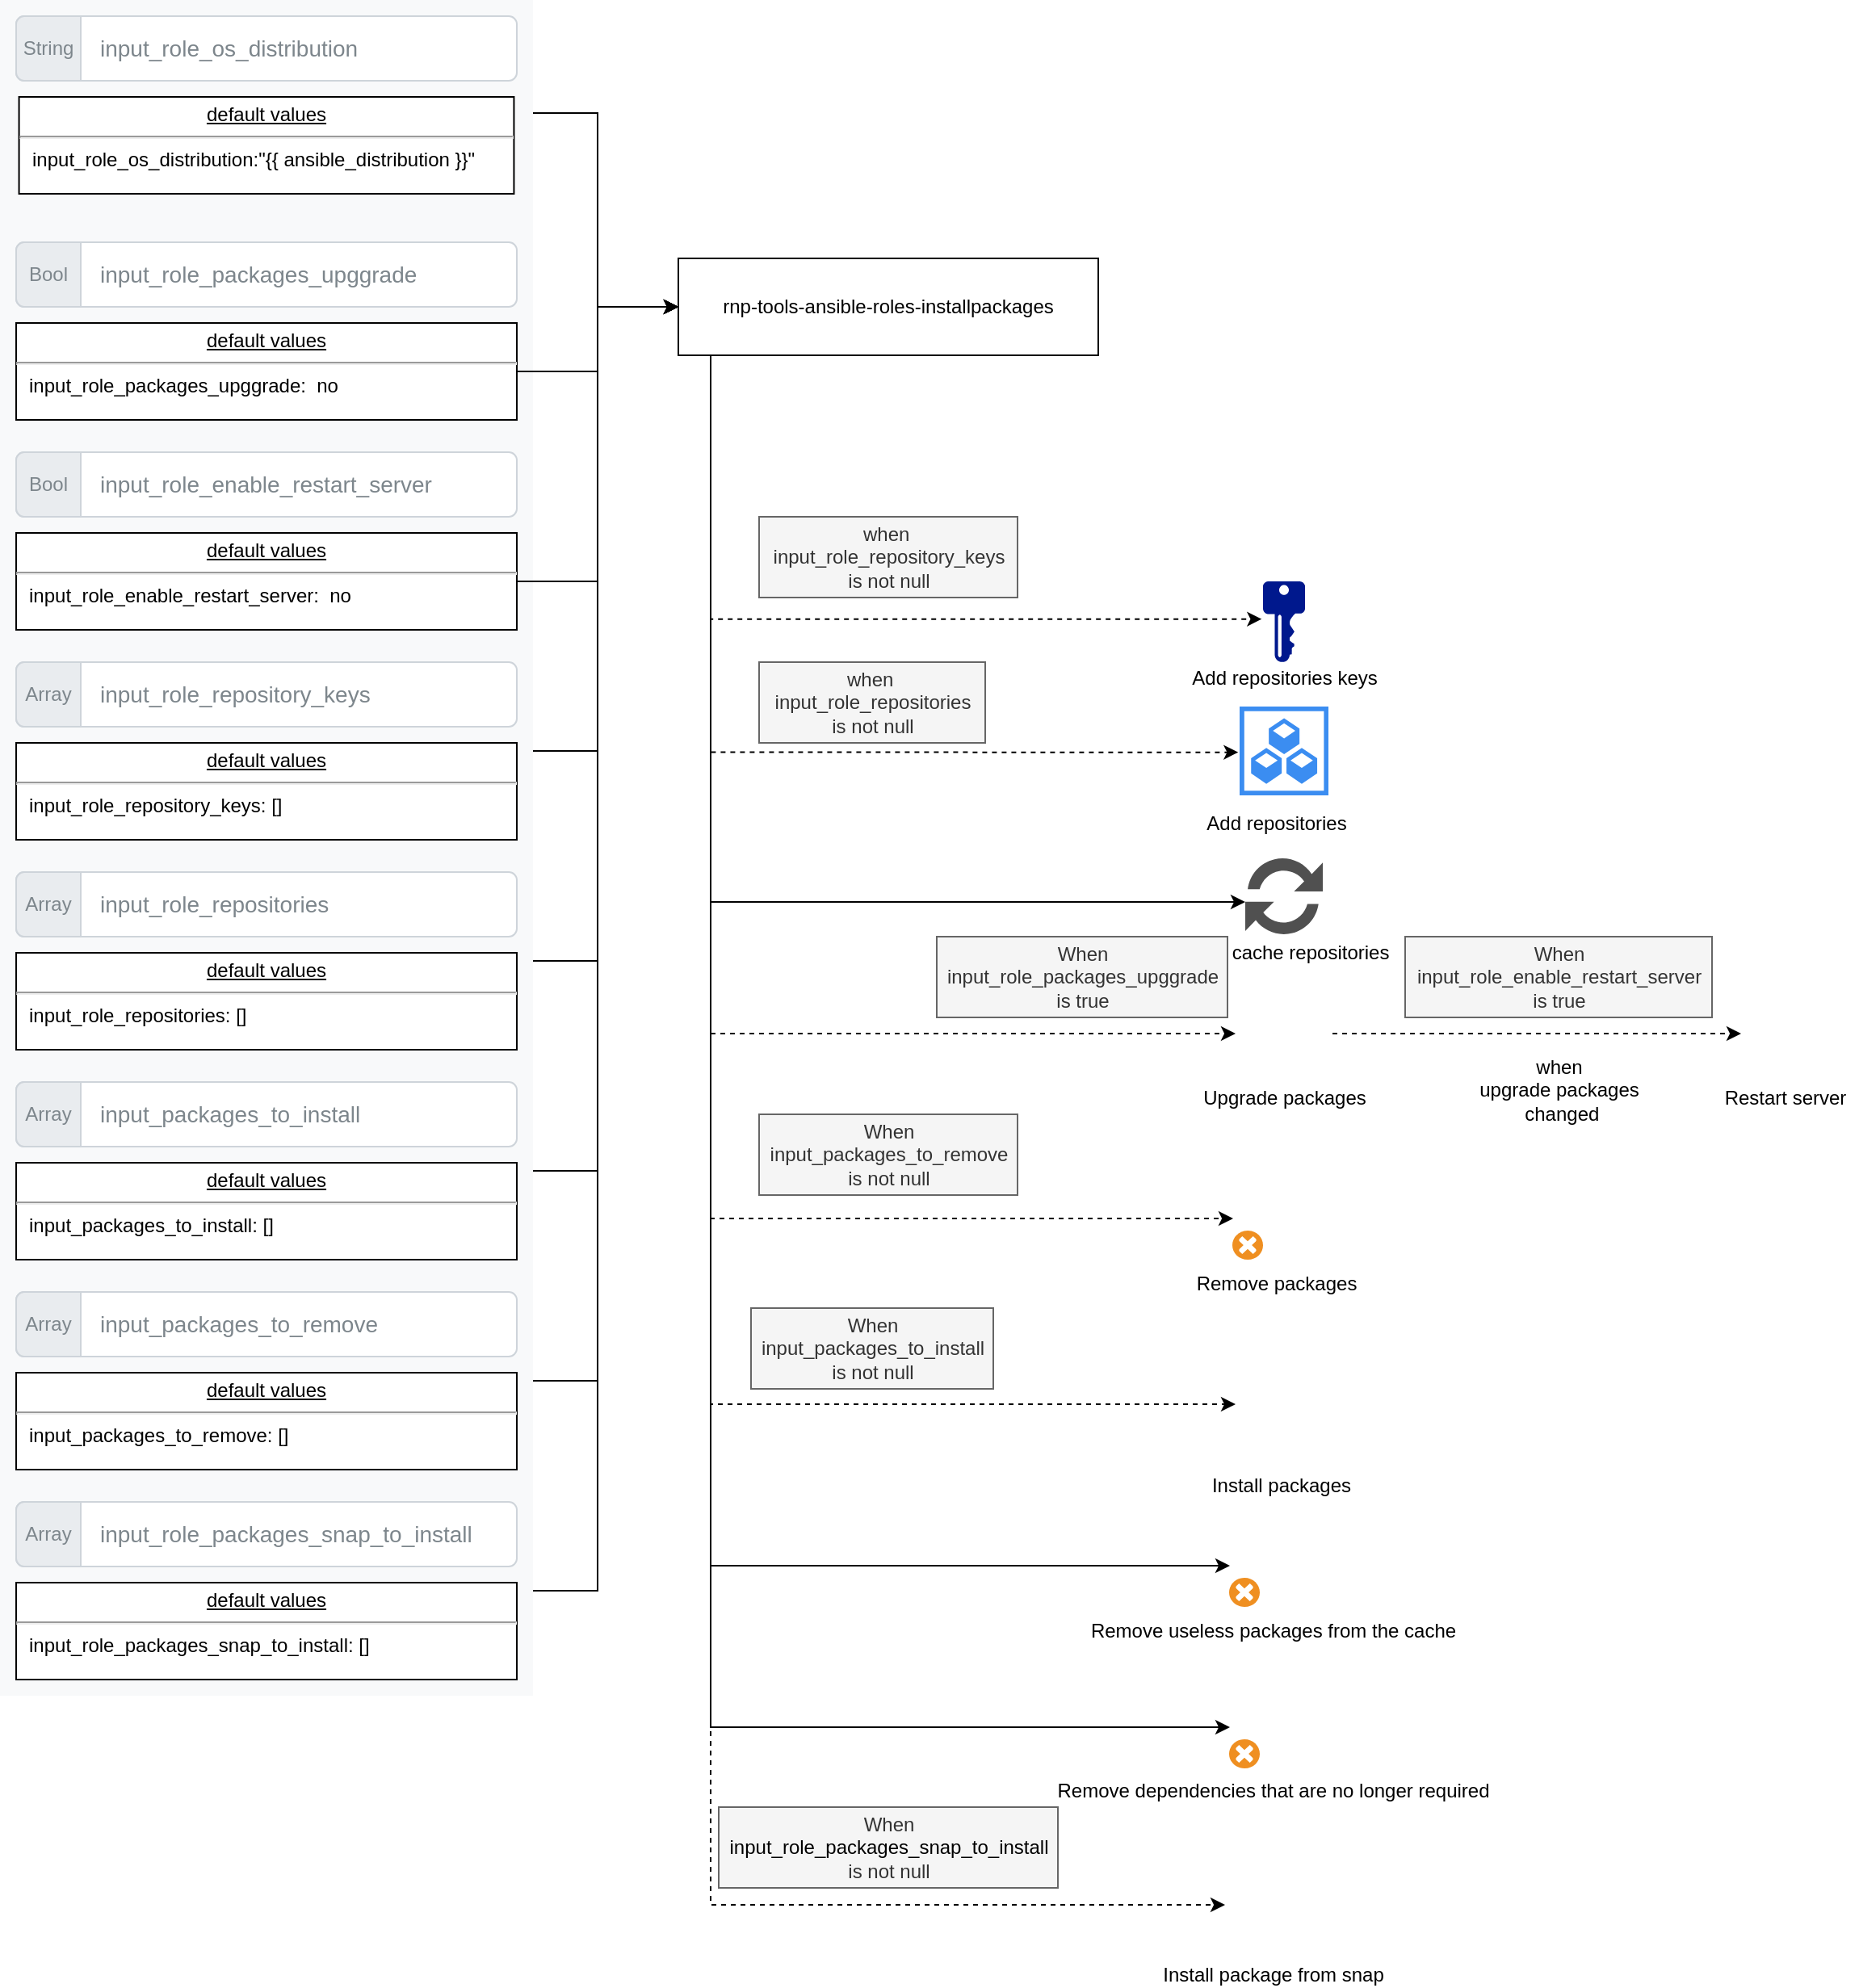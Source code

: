 <mxfile version="17.2.4" type="device"><diagram id="rrTbhy5cPTVPcQleYTQn" name="Page-1"><mxGraphModel dx="1197" dy="631" grid="1" gridSize="10" guides="1" tooltips="1" connect="1" arrows="1" fold="1" page="1" pageScale="1" pageWidth="827" pageHeight="1169" math="0" shadow="0"><root><mxCell id="0"/><mxCell id="1" parent="0"/><mxCell id="yObNzZLT0kbyjlTfqvFD-32" style="edgeStyle=orthogonalEdgeStyle;rounded=0;orthogonalLoop=1;jettySize=auto;html=1;entryX=-0.032;entryY=0.467;entryDx=0;entryDy=0;entryPerimeter=0;dashed=1;" parent="1" target="yObNzZLT0kbyjlTfqvFD-31" edge="1"><mxGeometry relative="1" as="geometry"><mxPoint x="460.0" y="250" as="sourcePoint"/><Array as="points"><mxPoint x="460" y="413"/></Array></mxGeometry></mxCell><mxCell id="yObNzZLT0kbyjlTfqvFD-37" style="edgeStyle=orthogonalEdgeStyle;rounded=0;orthogonalLoop=1;jettySize=auto;html=1;entryX=-0.015;entryY=0.515;entryDx=0;entryDy=0;entryPerimeter=0;dashed=1;" parent="1" target="yObNzZLT0kbyjlTfqvFD-36" edge="1"><mxGeometry relative="1" as="geometry"><mxPoint x="460.0" y="250" as="sourcePoint"/><Array as="points"><mxPoint x="460" y="496"/></Array></mxGeometry></mxCell><mxCell id="yObNzZLT0kbyjlTfqvFD-42" style="edgeStyle=orthogonalEdgeStyle;rounded=0;orthogonalLoop=1;jettySize=auto;html=1;entryX=0;entryY=0.57;entryDx=0;entryDy=0;entryPerimeter=0;" parent="1" target="yObNzZLT0kbyjlTfqvFD-40" edge="1"><mxGeometry relative="1" as="geometry"><mxPoint x="460.0" y="250" as="sourcePoint"/><Array as="points"><mxPoint x="460" y="589"/></Array></mxGeometry></mxCell><mxCell id="yObNzZLT0kbyjlTfqvFD-44" style="edgeStyle=orthogonalEdgeStyle;rounded=0;orthogonalLoop=1;jettySize=auto;html=1;entryX=0;entryY=0.5;entryDx=0;entryDy=0;dashed=1;" parent="1" target="d5TBt_ztYG6xmJLnhMbn-15" edge="1"><mxGeometry relative="1" as="geometry"><mxPoint x="460.0" y="250" as="sourcePoint"/><Array as="points"><mxPoint x="460" y="670"/></Array></mxGeometry></mxCell><mxCell id="yObNzZLT0kbyjlTfqvFD-52" style="edgeStyle=orthogonalEdgeStyle;rounded=0;orthogonalLoop=1;jettySize=auto;html=1;entryX=0;entryY=0.5;entryDx=0;entryDy=0;dashed=1;" parent="1" target="yObNzZLT0kbyjlTfqvFD-49" edge="1"><mxGeometry relative="1" as="geometry"><mxPoint x="460.0" y="250" as="sourcePoint"/><Array as="points"><mxPoint x="460" y="785"/></Array></mxGeometry></mxCell><mxCell id="yObNzZLT0kbyjlTfqvFD-56" style="edgeStyle=orthogonalEdgeStyle;rounded=0;orthogonalLoop=1;jettySize=auto;html=1;entryX=0;entryY=0.5;entryDx=0;entryDy=0;dashed=1;" parent="1" target="yObNzZLT0kbyjlTfqvFD-53" edge="1"><mxGeometry relative="1" as="geometry"><mxPoint x="460.0" y="250" as="sourcePoint"/><Array as="points"><mxPoint x="460" y="900"/></Array></mxGeometry></mxCell><mxCell id="yObNzZLT0kbyjlTfqvFD-67" style="edgeStyle=orthogonalEdgeStyle;rounded=0;orthogonalLoop=1;jettySize=auto;html=1;entryX=0;entryY=0.5;entryDx=0;entryDy=0;" parent="1" target="yObNzZLT0kbyjlTfqvFD-65" edge="1"><mxGeometry relative="1" as="geometry"><mxPoint x="460.0" y="250" as="sourcePoint"/><Array as="points"><mxPoint x="460" y="1100"/></Array></mxGeometry></mxCell><mxCell id="yObNzZLT0kbyjlTfqvFD-68" style="edgeStyle=orthogonalEdgeStyle;rounded=0;orthogonalLoop=1;jettySize=auto;html=1;entryX=0;entryY=0.5;entryDx=0;entryDy=0;" parent="1" target="yObNzZLT0kbyjlTfqvFD-59" edge="1"><mxGeometry relative="1" as="geometry"><mxPoint x="460.0" y="250" as="sourcePoint"/><Array as="points"><mxPoint x="460" y="1000"/></Array></mxGeometry></mxCell><mxCell id="gCyy-JmJbeej0YjhSfXj-7" style="edgeStyle=orthogonalEdgeStyle;rounded=0;orthogonalLoop=1;jettySize=auto;html=1;entryX=0;entryY=0.5;entryDx=0;entryDy=0;dashed=1;" edge="1" parent="1" source="d5TBt_ztYG6xmJLnhMbn-1" target="gCyy-JmJbeej0YjhSfXj-6"><mxGeometry relative="1" as="geometry"><Array as="points"><mxPoint x="460" y="1210"/></Array></mxGeometry></mxCell><mxCell id="d5TBt_ztYG6xmJLnhMbn-1" value="rnp-tools-ansible-roles-installpackages" style="rounded=0;whiteSpace=wrap;html=1;" parent="1" vertex="1"><mxGeometry x="440" y="190" width="260" height="60" as="geometry"/></mxCell><mxCell id="d5TBt_ztYG6xmJLnhMbn-5" value="" style="html=1;shadow=0;dashed=0;fillColor=#F8F9FA;strokeColor=none;fontSize=16;fontColor=#181819;align=left;spacing=15;" parent="1" vertex="1"><mxGeometry x="20" y="170" width="330" height="130" as="geometry"/></mxCell><mxCell id="d5TBt_ztYG6xmJLnhMbn-6" value="input_role_packages_upggrade" style="html=1;shadow=0;dashed=0;shape=mxgraph.bootstrap.rrect;rSize=5;strokeColor=#CED4DA;html=1;whiteSpace=wrap;fillColor=#FFFFFF;fontColor=#7D868C;align=left;spacingLeft=50;fontSize=14;" parent="d5TBt_ztYG6xmJLnhMbn-5" vertex="1"><mxGeometry width="310" height="40" relative="1" as="geometry"><mxPoint x="10" y="10" as="offset"/></mxGeometry></mxCell><mxCell id="d5TBt_ztYG6xmJLnhMbn-7" value="Bool" style="html=1;shadow=0;dashed=0;shape=mxgraph.bootstrap.leftButton;strokeColor=inherit;gradientColor=inherit;fontColor=inherit;fillColor=#E9ECEF;rSize=5;perimeter=none;whiteSpace=wrap;resizeHeight=1;" parent="d5TBt_ztYG6xmJLnhMbn-6" vertex="1"><mxGeometry width="40" height="40" relative="1" as="geometry"/></mxCell><mxCell id="yObNzZLT0kbyjlTfqvFD-24" style="edgeStyle=orthogonalEdgeStyle;rounded=0;orthogonalLoop=1;jettySize=auto;html=1;entryX=0;entryY=0.5;entryDx=0;entryDy=0;" parent="1" source="d5TBt_ztYG6xmJLnhMbn-8" target="d5TBt_ztYG6xmJLnhMbn-1" edge="1"><mxGeometry relative="1" as="geometry"><Array as="points"><mxPoint x="390" y="100"/><mxPoint x="390" y="220"/></Array></mxGeometry></mxCell><mxCell id="d5TBt_ztYG6xmJLnhMbn-8" value="" style="html=1;shadow=0;dashed=0;fillColor=#F8F9FA;strokeColor=none;fontSize=16;fontColor=#181819;align=left;spacing=15;" parent="1" vertex="1"><mxGeometry x="20" y="30" width="330" height="140" as="geometry"/></mxCell><mxCell id="d5TBt_ztYG6xmJLnhMbn-9" value="input_role_os_distribution" style="html=1;shadow=0;dashed=0;shape=mxgraph.bootstrap.rrect;rSize=5;strokeColor=#CED4DA;html=1;whiteSpace=wrap;fillColor=#FFFFFF;fontColor=#7D868C;align=left;spacingLeft=50;fontSize=14;" parent="d5TBt_ztYG6xmJLnhMbn-8" vertex="1"><mxGeometry width="310" height="40" relative="1" as="geometry"><mxPoint x="10" y="10" as="offset"/></mxGeometry></mxCell><mxCell id="d5TBt_ztYG6xmJLnhMbn-10" value="String" style="html=1;shadow=0;dashed=0;shape=mxgraph.bootstrap.leftButton;strokeColor=inherit;gradientColor=inherit;fontColor=inherit;fillColor=#E9ECEF;rSize=5;perimeter=none;whiteSpace=wrap;resizeHeight=1;" parent="d5TBt_ztYG6xmJLnhMbn-9" vertex="1"><mxGeometry width="40" height="40" relative="1" as="geometry"/></mxCell><mxCell id="d5TBt_ztYG6xmJLnhMbn-12" value="&lt;p style=&quot;text-align: center ; margin: 4px 0px 0px ; text-decoration: underline&quot;&gt;default values&lt;/p&gt;&lt;hr&gt;&lt;p style=&quot;margin: 0px ; margin-left: 8px&quot;&gt;input_role_os_distribution:&quot;{{ ansible_distribution }}&quot;&lt;br&gt;&lt;/p&gt;" style="verticalAlign=top;align=left;overflow=fill;fontSize=12;fontFamily=Helvetica;html=1;" parent="d5TBt_ztYG6xmJLnhMbn-8" vertex="1"><mxGeometry x="11.786" y="60" width="306.429" height="60" as="geometry"/></mxCell><mxCell id="yObNzZLT0kbyjlTfqvFD-25" style="edgeStyle=orthogonalEdgeStyle;rounded=0;orthogonalLoop=1;jettySize=auto;html=1;entryX=0;entryY=0.5;entryDx=0;entryDy=0;" parent="1" source="d5TBt_ztYG6xmJLnhMbn-11" target="d5TBt_ztYG6xmJLnhMbn-1" edge="1"><mxGeometry relative="1" as="geometry"/></mxCell><mxCell id="d5TBt_ztYG6xmJLnhMbn-11" value="&lt;p style=&quot;text-align: center ; margin: 4px 0px 0px ; text-decoration: underline&quot;&gt;default values&lt;/p&gt;&lt;hr&gt;&lt;p style=&quot;margin: 0px ; margin-left: 8px&quot;&gt;input_role_packages_upggrade:&amp;nbsp; no&lt;br&gt;&lt;/p&gt;&lt;div&gt;&lt;br&gt;&lt;/div&gt;" style="verticalAlign=top;align=left;overflow=fill;fontSize=12;fontFamily=Helvetica;html=1;" parent="1" vertex="1"><mxGeometry x="30" y="230" width="310" height="60" as="geometry"/></mxCell><mxCell id="yObNzZLT0kbyjlTfqvFD-46" style="edgeStyle=orthogonalEdgeStyle;rounded=0;orthogonalLoop=1;jettySize=auto;html=1;entryX=0;entryY=0.5;entryDx=0;entryDy=0;dashed=1;" parent="1" source="d5TBt_ztYG6xmJLnhMbn-15" target="d5TBt_ztYG6xmJLnhMbn-21" edge="1"><mxGeometry relative="1" as="geometry"/></mxCell><mxCell id="d5TBt_ztYG6xmJLnhMbn-15" value="" style="shape=image;html=1;verticalAlign=top;verticalLabelPosition=bottom;labelBackgroundColor=#ffffff;imageAspect=0;aspect=fixed;image=https://cdn4.iconfinder.com/data/icons/refresh_cl/128/System/Install2.png" parent="1" vertex="1"><mxGeometry x="785" y="640" width="60" height="60" as="geometry"/></mxCell><mxCell id="d5TBt_ztYG6xmJLnhMbn-21" value="" style="shape=image;html=1;verticalAlign=top;verticalLabelPosition=bottom;labelBackgroundColor=#ffffff;imageAspect=0;aspect=fixed;image=https://cdn2.iconfinder.com/data/icons/metro-uinvert-dock/128/Power_-_Restart.png" parent="1" vertex="1"><mxGeometry x="1098" y="640" width="60" height="60" as="geometry"/></mxCell><mxCell id="d5TBt_ztYG6xmJLnhMbn-23" value="Restart server" style="text;html=1;align=center;verticalAlign=middle;resizable=0;points=[];autosize=1;strokeColor=none;" parent="1" vertex="1"><mxGeometry x="1080" y="700" width="90" height="20" as="geometry"/></mxCell><mxCell id="d5TBt_ztYG6xmJLnhMbn-24" value="when&lt;br&gt;upgrade packages&lt;br&gt;&amp;nbsp;changed" style="text;html=1;align=center;verticalAlign=middle;resizable=0;points=[];autosize=1;strokeColor=none;" parent="1" vertex="1"><mxGeometry x="930" y="680" width="110" height="50" as="geometry"/></mxCell><mxCell id="yObNzZLT0kbyjlTfqvFD-1" value="" style="html=1;shadow=0;dashed=0;fillColor=#F8F9FA;strokeColor=none;fontSize=16;fontColor=#181819;align=left;spacing=15;" parent="1" vertex="1"><mxGeometry x="20" y="300" width="330" height="130" as="geometry"/></mxCell><mxCell id="yObNzZLT0kbyjlTfqvFD-2" value="input_role_enable_restart_server" style="html=1;shadow=0;dashed=0;shape=mxgraph.bootstrap.rrect;rSize=5;strokeColor=#CED4DA;html=1;whiteSpace=wrap;fillColor=#FFFFFF;fontColor=#7D868C;align=left;spacingLeft=50;fontSize=14;" parent="yObNzZLT0kbyjlTfqvFD-1" vertex="1"><mxGeometry width="310" height="40" relative="1" as="geometry"><mxPoint x="10" y="10" as="offset"/></mxGeometry></mxCell><mxCell id="yObNzZLT0kbyjlTfqvFD-3" value="Bool" style="html=1;shadow=0;dashed=0;shape=mxgraph.bootstrap.leftButton;strokeColor=inherit;gradientColor=inherit;fontColor=inherit;fillColor=#E9ECEF;rSize=5;perimeter=none;whiteSpace=wrap;resizeHeight=1;" parent="yObNzZLT0kbyjlTfqvFD-2" vertex="1"><mxGeometry width="40" height="40" relative="1" as="geometry"/></mxCell><mxCell id="yObNzZLT0kbyjlTfqvFD-26" style="edgeStyle=orthogonalEdgeStyle;rounded=0;orthogonalLoop=1;jettySize=auto;html=1;entryX=0;entryY=0.5;entryDx=0;entryDy=0;" parent="1" source="yObNzZLT0kbyjlTfqvFD-4" target="d5TBt_ztYG6xmJLnhMbn-1" edge="1"><mxGeometry relative="1" as="geometry"/></mxCell><mxCell id="yObNzZLT0kbyjlTfqvFD-4" value="&lt;p style=&quot;text-align: center ; margin: 4px 0px 0px ; text-decoration: underline&quot;&gt;default values&lt;/p&gt;&lt;hr&gt;&lt;p style=&quot;margin: 0px ; margin-left: 8px&quot;&gt;input_role_enable_restart_server:&amp;nbsp; no&lt;br&gt;&lt;/p&gt;&lt;div&gt;&lt;br&gt;&lt;/div&gt;" style="verticalAlign=top;align=left;overflow=fill;fontSize=12;fontFamily=Helvetica;html=1;" parent="1" vertex="1"><mxGeometry x="30" y="360" width="310" height="60" as="geometry"/></mxCell><mxCell id="yObNzZLT0kbyjlTfqvFD-27" style="edgeStyle=orthogonalEdgeStyle;rounded=0;orthogonalLoop=1;jettySize=auto;html=1;entryX=0;entryY=0.5;entryDx=0;entryDy=0;" parent="1" source="yObNzZLT0kbyjlTfqvFD-5" target="d5TBt_ztYG6xmJLnhMbn-1" edge="1"><mxGeometry relative="1" as="geometry"><Array as="points"><mxPoint x="390" y="495"/><mxPoint x="390" y="220"/></Array></mxGeometry></mxCell><mxCell id="yObNzZLT0kbyjlTfqvFD-5" value="" style="html=1;shadow=0;dashed=0;fillColor=#F8F9FA;strokeColor=none;fontSize=16;fontColor=#181819;align=left;spacing=15;" parent="1" vertex="1"><mxGeometry x="20" y="430" width="330" height="130" as="geometry"/></mxCell><mxCell id="yObNzZLT0kbyjlTfqvFD-6" value="input_role_repository_keys" style="html=1;shadow=0;dashed=0;shape=mxgraph.bootstrap.rrect;rSize=5;strokeColor=#CED4DA;html=1;whiteSpace=wrap;fillColor=#FFFFFF;fontColor=#7D868C;align=left;spacingLeft=50;fontSize=14;" parent="yObNzZLT0kbyjlTfqvFD-5" vertex="1"><mxGeometry width="310" height="40" relative="1" as="geometry"><mxPoint x="10" y="10" as="offset"/></mxGeometry></mxCell><mxCell id="yObNzZLT0kbyjlTfqvFD-7" value="Array" style="html=1;shadow=0;dashed=0;shape=mxgraph.bootstrap.leftButton;strokeColor=inherit;gradientColor=inherit;fontColor=inherit;fillColor=#E9ECEF;rSize=5;perimeter=none;whiteSpace=wrap;resizeHeight=1;" parent="yObNzZLT0kbyjlTfqvFD-6" vertex="1"><mxGeometry width="40" height="40" relative="1" as="geometry"/></mxCell><mxCell id="yObNzZLT0kbyjlTfqvFD-8" value="&lt;p style=&quot;text-align: center ; margin: 4px 0px 0px ; text-decoration: underline&quot;&gt;default values&lt;/p&gt;&lt;hr&gt;&lt;p style=&quot;margin: 0px ; margin-left: 8px&quot;&gt;input_role_repository_keys: []&lt;br&gt;&lt;/p&gt;&lt;div&gt;&lt;br&gt;&lt;/div&gt;" style="verticalAlign=top;align=left;overflow=fill;fontSize=12;fontFamily=Helvetica;html=1;" parent="1" vertex="1"><mxGeometry x="30" y="490" width="310" height="60" as="geometry"/></mxCell><mxCell id="yObNzZLT0kbyjlTfqvFD-28" style="edgeStyle=orthogonalEdgeStyle;rounded=0;orthogonalLoop=1;jettySize=auto;html=1;entryX=0;entryY=0.5;entryDx=0;entryDy=0;" parent="1" source="yObNzZLT0kbyjlTfqvFD-12" target="d5TBt_ztYG6xmJLnhMbn-1" edge="1"><mxGeometry relative="1" as="geometry"><Array as="points"><mxPoint x="390" y="625"/><mxPoint x="390" y="220"/></Array></mxGeometry></mxCell><mxCell id="yObNzZLT0kbyjlTfqvFD-12" value="" style="html=1;shadow=0;dashed=0;fillColor=#F8F9FA;strokeColor=none;fontSize=16;fontColor=#181819;align=left;spacing=15;" parent="1" vertex="1"><mxGeometry x="20" y="560" width="330" height="130" as="geometry"/></mxCell><mxCell id="yObNzZLT0kbyjlTfqvFD-13" value="input_role_repositories" style="html=1;shadow=0;dashed=0;shape=mxgraph.bootstrap.rrect;rSize=5;strokeColor=#CED4DA;html=1;whiteSpace=wrap;fillColor=#FFFFFF;fontColor=#7D868C;align=left;spacingLeft=50;fontSize=14;" parent="yObNzZLT0kbyjlTfqvFD-12" vertex="1"><mxGeometry width="310" height="40" relative="1" as="geometry"><mxPoint x="10" y="10" as="offset"/></mxGeometry></mxCell><mxCell id="yObNzZLT0kbyjlTfqvFD-14" value="Array" style="html=1;shadow=0;dashed=0;shape=mxgraph.bootstrap.leftButton;strokeColor=inherit;gradientColor=inherit;fontColor=inherit;fillColor=#E9ECEF;rSize=5;perimeter=none;whiteSpace=wrap;resizeHeight=1;" parent="yObNzZLT0kbyjlTfqvFD-13" vertex="1"><mxGeometry width="40" height="40" relative="1" as="geometry"/></mxCell><mxCell id="yObNzZLT0kbyjlTfqvFD-15" value="&lt;p style=&quot;text-align: center ; margin: 4px 0px 0px ; text-decoration: underline&quot;&gt;default values&lt;/p&gt;&lt;hr&gt;&lt;p style=&quot;margin: 0px ; margin-left: 8px&quot;&gt;input_role_repositories: []&lt;br&gt;&lt;/p&gt;&lt;div&gt;&lt;br&gt;&lt;/div&gt;" style="verticalAlign=top;align=left;overflow=fill;fontSize=12;fontFamily=Helvetica;html=1;" parent="1" vertex="1"><mxGeometry x="30" y="620" width="310" height="60" as="geometry"/></mxCell><mxCell id="yObNzZLT0kbyjlTfqvFD-29" style="edgeStyle=orthogonalEdgeStyle;rounded=0;orthogonalLoop=1;jettySize=auto;html=1;entryX=0;entryY=0.5;entryDx=0;entryDy=0;" parent="1" source="yObNzZLT0kbyjlTfqvFD-16" target="d5TBt_ztYG6xmJLnhMbn-1" edge="1"><mxGeometry relative="1" as="geometry"><Array as="points"><mxPoint x="390" y="755"/><mxPoint x="390" y="220"/></Array></mxGeometry></mxCell><mxCell id="yObNzZLT0kbyjlTfqvFD-16" value="" style="html=1;shadow=0;dashed=0;fillColor=#F8F9FA;strokeColor=none;fontSize=16;fontColor=#181819;align=left;spacing=15;" parent="1" vertex="1"><mxGeometry x="20" y="690" width="330" height="130" as="geometry"/></mxCell><mxCell id="yObNzZLT0kbyjlTfqvFD-17" value="input_packages_to_install" style="html=1;shadow=0;dashed=0;shape=mxgraph.bootstrap.rrect;rSize=5;strokeColor=#CED4DA;html=1;whiteSpace=wrap;fillColor=#FFFFFF;fontColor=#7D868C;align=left;spacingLeft=50;fontSize=14;" parent="yObNzZLT0kbyjlTfqvFD-16" vertex="1"><mxGeometry width="310" height="40" relative="1" as="geometry"><mxPoint x="10" y="10" as="offset"/></mxGeometry></mxCell><mxCell id="yObNzZLT0kbyjlTfqvFD-18" value="Array" style="html=1;shadow=0;dashed=0;shape=mxgraph.bootstrap.leftButton;strokeColor=inherit;gradientColor=inherit;fontColor=inherit;fillColor=#E9ECEF;rSize=5;perimeter=none;whiteSpace=wrap;resizeHeight=1;" parent="yObNzZLT0kbyjlTfqvFD-17" vertex="1"><mxGeometry width="40" height="40" relative="1" as="geometry"/></mxCell><mxCell id="yObNzZLT0kbyjlTfqvFD-19" value="&lt;p style=&quot;text-align: center ; margin: 4px 0px 0px ; text-decoration: underline&quot;&gt;default values&lt;/p&gt;&lt;hr&gt;&lt;p style=&quot;margin: 0px ; margin-left: 8px&quot;&gt;input_packages_to_install: []&lt;br&gt;&lt;/p&gt;&lt;div&gt;&lt;br&gt;&lt;/div&gt;" style="verticalAlign=top;align=left;overflow=fill;fontSize=12;fontFamily=Helvetica;html=1;" parent="1" vertex="1"><mxGeometry x="30" y="750" width="310" height="60" as="geometry"/></mxCell><mxCell id="yObNzZLT0kbyjlTfqvFD-30" style="edgeStyle=orthogonalEdgeStyle;rounded=0;orthogonalLoop=1;jettySize=auto;html=1;entryX=0;entryY=0.5;entryDx=0;entryDy=0;" parent="1" source="yObNzZLT0kbyjlTfqvFD-20" target="d5TBt_ztYG6xmJLnhMbn-1" edge="1"><mxGeometry relative="1" as="geometry"><Array as="points"><mxPoint x="390" y="885"/><mxPoint x="390" y="220"/></Array></mxGeometry></mxCell><mxCell id="yObNzZLT0kbyjlTfqvFD-20" value="" style="html=1;shadow=0;dashed=0;fillColor=#F8F9FA;strokeColor=none;fontSize=16;fontColor=#181819;align=left;spacing=15;" parent="1" vertex="1"><mxGeometry x="20" y="820" width="330" height="130" as="geometry"/></mxCell><mxCell id="yObNzZLT0kbyjlTfqvFD-21" value="input_packages_to_remove" style="html=1;shadow=0;dashed=0;shape=mxgraph.bootstrap.rrect;rSize=5;strokeColor=#CED4DA;html=1;whiteSpace=wrap;fillColor=#FFFFFF;fontColor=#7D868C;align=left;spacingLeft=50;fontSize=14;" parent="yObNzZLT0kbyjlTfqvFD-20" vertex="1"><mxGeometry width="310" height="40" relative="1" as="geometry"><mxPoint x="10" y="10" as="offset"/></mxGeometry></mxCell><mxCell id="yObNzZLT0kbyjlTfqvFD-22" value="Array" style="html=1;shadow=0;dashed=0;shape=mxgraph.bootstrap.leftButton;strokeColor=inherit;gradientColor=inherit;fontColor=inherit;fillColor=#E9ECEF;rSize=5;perimeter=none;whiteSpace=wrap;resizeHeight=1;" parent="yObNzZLT0kbyjlTfqvFD-21" vertex="1"><mxGeometry width="40" height="40" relative="1" as="geometry"/></mxCell><mxCell id="yObNzZLT0kbyjlTfqvFD-23" value="&lt;p style=&quot;text-align: center ; margin: 4px 0px 0px ; text-decoration: underline&quot;&gt;default values&lt;/p&gt;&lt;hr&gt;&lt;p style=&quot;margin: 0px ; margin-left: 8px&quot;&gt;input_packages_to_remove: []&lt;br&gt;&lt;/p&gt;&lt;div&gt;&lt;br&gt;&lt;/div&gt;" style="verticalAlign=top;align=left;overflow=fill;fontSize=12;fontFamily=Helvetica;html=1;" parent="1" vertex="1"><mxGeometry x="30" y="880" width="310" height="60" as="geometry"/></mxCell><mxCell id="yObNzZLT0kbyjlTfqvFD-31" value="" style="aspect=fixed;pointerEvents=1;shadow=0;dashed=0;html=1;strokeColor=none;labelPosition=center;verticalLabelPosition=bottom;verticalAlign=top;align=center;fillColor=#00188D;shape=mxgraph.mscae.enterprise.key_permissions" parent="1" vertex="1"><mxGeometry x="802" y="390" width="26" height="50" as="geometry"/></mxCell><mxCell id="yObNzZLT0kbyjlTfqvFD-33" value="Add repositories keys" style="text;html=1;align=center;verticalAlign=middle;resizable=0;points=[];autosize=1;strokeColor=none;" parent="1" vertex="1"><mxGeometry x="750" y="440" width="130" height="20" as="geometry"/></mxCell><mxCell id="yObNzZLT0kbyjlTfqvFD-34" value="when&amp;nbsp;&lt;br&gt;input_role_repository_keys &lt;br&gt;is not null" style="text;html=1;align=center;verticalAlign=middle;resizable=0;points=[];autosize=1;strokeColor=#666666;fillColor=#f5f5f5;fontColor=#333333;" parent="1" vertex="1"><mxGeometry x="490" y="350" width="160" height="50" as="geometry"/></mxCell><mxCell id="yObNzZLT0kbyjlTfqvFD-36" value="" style="html=1;aspect=fixed;strokeColor=none;shadow=0;align=center;verticalAlign=top;fillColor=#3B8DF1;shape=mxgraph.gcp2.repository_3" parent="1" vertex="1"><mxGeometry x="787.5" y="467.5" width="55" height="55" as="geometry"/></mxCell><mxCell id="yObNzZLT0kbyjlTfqvFD-38" value="when&amp;nbsp;&lt;br&gt;input_role_repositories&lt;br&gt;is not null" style="text;html=1;align=center;verticalAlign=middle;resizable=0;points=[];autosize=1;strokeColor=#666666;fillColor=#f5f5f5;fontColor=#333333;" parent="1" vertex="1"><mxGeometry x="490" y="440" width="140" height="50" as="geometry"/></mxCell><mxCell id="yObNzZLT0kbyjlTfqvFD-39" value="Add repositories" style="text;html=1;align=center;verticalAlign=middle;resizable=0;points=[];autosize=1;strokeColor=none;" parent="1" vertex="1"><mxGeometry x="760" y="530" width="100" height="20" as="geometry"/></mxCell><mxCell id="yObNzZLT0kbyjlTfqvFD-40" value="" style="pointerEvents=1;shadow=0;dashed=0;html=1;strokeColor=none;labelPosition=center;verticalLabelPosition=bottom;verticalAlign=top;align=center;fillColor=#505050;shape=mxgraph.mscae.intune.update" parent="1" vertex="1"><mxGeometry x="791" y="560" width="48" height="50" as="geometry"/></mxCell><mxCell id="yObNzZLT0kbyjlTfqvFD-41" value="Update cache repositories" style="text;html=1;align=center;verticalAlign=middle;resizable=0;points=[];autosize=1;strokeColor=none;" parent="1" vertex="1"><mxGeometry x="735" y="610" width="150" height="20" as="geometry"/></mxCell><mxCell id="yObNzZLT0kbyjlTfqvFD-43" value="Upgrade packages" style="text;html=1;align=center;verticalAlign=middle;resizable=0;points=[];autosize=1;strokeColor=none;" parent="1" vertex="1"><mxGeometry x="755" y="700" width="120" height="20" as="geometry"/></mxCell><mxCell id="yObNzZLT0kbyjlTfqvFD-45" value="When&lt;br&gt;input_role_packages_upggrade &lt;br&gt;is true" style="text;html=1;align=center;verticalAlign=middle;resizable=0;points=[];autosize=1;strokeColor=#666666;fillColor=#f5f5f5;fontColor=#333333;" parent="1" vertex="1"><mxGeometry x="600" y="610" width="180" height="50" as="geometry"/></mxCell><mxCell id="yObNzZLT0kbyjlTfqvFD-47" value="When&lt;br&gt;input_role_enable_restart_server &lt;br&gt;is true" style="text;html=1;align=center;verticalAlign=middle;resizable=0;points=[];autosize=1;strokeColor=#666666;fillColor=#f5f5f5;fontColor=#333333;" parent="1" vertex="1"><mxGeometry x="890" y="610" width="190" height="50" as="geometry"/></mxCell><mxCell id="yObNzZLT0kbyjlTfqvFD-48" value="Remove packages" style="text;html=1;align=center;verticalAlign=middle;resizable=0;points=[];autosize=1;strokeColor=none;" parent="1" vertex="1"><mxGeometry x="755" y="815" width="110" height="20" as="geometry"/></mxCell><mxCell id="yObNzZLT0kbyjlTfqvFD-49" value="" style="shape=image;html=1;verticalAlign=top;verticalLabelPosition=bottom;labelBackgroundColor=#ffffff;imageAspect=0;aspect=fixed;image=https://cdn4.iconfinder.com/data/icons/refresh_cl/128/System/Install1.png" parent="1" vertex="1"><mxGeometry x="783.5" y="755" width="59" height="59" as="geometry"/></mxCell><mxCell id="yObNzZLT0kbyjlTfqvFD-50" value="" style="shadow=0;dashed=0;html=1;strokeColor=none;fillColor=#EF8F21;labelPosition=center;verticalLabelPosition=bottom;verticalAlign=top;align=center;outlineConnect=0;shape=mxgraph.veeam.failed;" parent="1" vertex="1"><mxGeometry x="783" y="792" width="19" height="18" as="geometry"/></mxCell><mxCell id="yObNzZLT0kbyjlTfqvFD-51" value="When&lt;br&gt;input_packages_to_remove&lt;br&gt;is not null" style="text;html=1;align=center;verticalAlign=middle;resizable=0;points=[];autosize=1;strokeColor=#666666;fillColor=#f5f5f5;fontColor=#333333;" parent="1" vertex="1"><mxGeometry x="490" y="720" width="160" height="50" as="geometry"/></mxCell><mxCell id="yObNzZLT0kbyjlTfqvFD-53" value="" style="shape=image;html=1;verticalAlign=top;verticalLabelPosition=bottom;labelBackgroundColor=#ffffff;imageAspect=0;aspect=fixed;image=https://cdn4.iconfinder.com/data/icons/refresh_cl/128/System/Install1.png" parent="1" vertex="1"><mxGeometry x="785" y="870" width="59" height="59" as="geometry"/></mxCell><mxCell id="yObNzZLT0kbyjlTfqvFD-54" value="Install packages" style="text;html=1;align=center;verticalAlign=middle;resizable=0;points=[];autosize=1;strokeColor=none;" parent="1" vertex="1"><mxGeometry x="763" y="940" width="100" height="20" as="geometry"/></mxCell><mxCell id="yObNzZLT0kbyjlTfqvFD-55" value="When&lt;br&gt;input_packages_to_install&lt;br&gt;is not null" style="text;html=1;align=center;verticalAlign=middle;resizable=0;points=[];autosize=1;strokeColor=#666666;fillColor=#f5f5f5;fontColor=#333333;" parent="1" vertex="1"><mxGeometry x="485" y="840" width="150" height="50" as="geometry"/></mxCell><mxCell id="yObNzZLT0kbyjlTfqvFD-58" value="Remove useless packages from the cache" style="text;html=1;align=center;verticalAlign=middle;resizable=0;points=[];autosize=1;strokeColor=none;" parent="1" vertex="1"><mxGeometry x="688" y="1030" width="240" height="20" as="geometry"/></mxCell><mxCell id="yObNzZLT0kbyjlTfqvFD-59" value="" style="shape=image;html=1;verticalAlign=top;verticalLabelPosition=bottom;labelBackgroundColor=#ffffff;imageAspect=0;aspect=fixed;image=https://cdn4.iconfinder.com/data/icons/refresh_cl/128/System/Install1.png" parent="1" vertex="1"><mxGeometry x="781.5" y="970" width="59" height="59" as="geometry"/></mxCell><mxCell id="yObNzZLT0kbyjlTfqvFD-60" value="" style="shadow=0;dashed=0;html=1;strokeColor=none;fillColor=#EF8F21;labelPosition=center;verticalLabelPosition=bottom;verticalAlign=top;align=center;outlineConnect=0;shape=mxgraph.veeam.failed;" parent="1" vertex="1"><mxGeometry x="781" y="1007" width="19" height="18" as="geometry"/></mxCell><mxCell id="yObNzZLT0kbyjlTfqvFD-61" value="Remove dependencies that are no longer required" style="text;html=1;align=center;verticalAlign=middle;resizable=0;points=[];autosize=1;strokeColor=none;" parent="1" vertex="1"><mxGeometry x="668" y="1129" width="280" height="20" as="geometry"/></mxCell><mxCell id="yObNzZLT0kbyjlTfqvFD-65" value="" style="shape=image;html=1;verticalAlign=top;verticalLabelPosition=bottom;labelBackgroundColor=#ffffff;imageAspect=0;aspect=fixed;image=https://cdn4.iconfinder.com/data/icons/refresh_cl/128/System/Install1.png" parent="1" vertex="1"><mxGeometry x="781.5" y="1070" width="59" height="59" as="geometry"/></mxCell><mxCell id="yObNzZLT0kbyjlTfqvFD-66" value="" style="shadow=0;dashed=0;html=1;strokeColor=none;fillColor=#EF8F21;labelPosition=center;verticalLabelPosition=bottom;verticalAlign=top;align=center;outlineConnect=0;shape=mxgraph.veeam.failed;" parent="1" vertex="1"><mxGeometry x="781" y="1107" width="19" height="18" as="geometry"/></mxCell><mxCell id="gCyy-JmJbeej0YjhSfXj-5" style="edgeStyle=orthogonalEdgeStyle;rounded=0;orthogonalLoop=1;jettySize=auto;html=1;entryX=0;entryY=0.5;entryDx=0;entryDy=0;" edge="1" parent="1" source="gCyy-JmJbeej0YjhSfXj-1" target="d5TBt_ztYG6xmJLnhMbn-1"><mxGeometry relative="1" as="geometry"><Array as="points"><mxPoint x="390" y="1015"/><mxPoint x="390" y="220"/></Array></mxGeometry></mxCell><mxCell id="gCyy-JmJbeej0YjhSfXj-1" value="" style="html=1;shadow=0;dashed=0;fillColor=#F8F9FA;strokeColor=none;fontSize=16;fontColor=#181819;align=left;spacing=15;" vertex="1" parent="1"><mxGeometry x="20" y="950" width="330" height="130" as="geometry"/></mxCell><mxCell id="gCyy-JmJbeej0YjhSfXj-2" value="input_role_packages_snap_to_install" style="html=1;shadow=0;dashed=0;shape=mxgraph.bootstrap.rrect;rSize=5;strokeColor=#CED4DA;html=1;whiteSpace=wrap;fillColor=#FFFFFF;fontColor=#7D868C;align=left;spacingLeft=50;fontSize=14;" vertex="1" parent="gCyy-JmJbeej0YjhSfXj-1"><mxGeometry width="310" height="40" relative="1" as="geometry"><mxPoint x="10" y="10" as="offset"/></mxGeometry></mxCell><mxCell id="gCyy-JmJbeej0YjhSfXj-3" value="Array" style="html=1;shadow=0;dashed=0;shape=mxgraph.bootstrap.leftButton;strokeColor=inherit;gradientColor=inherit;fontColor=inherit;fillColor=#E9ECEF;rSize=5;perimeter=none;whiteSpace=wrap;resizeHeight=1;" vertex="1" parent="gCyy-JmJbeej0YjhSfXj-2"><mxGeometry width="40" height="40" relative="1" as="geometry"/></mxCell><mxCell id="gCyy-JmJbeej0YjhSfXj-4" value="&lt;p style=&quot;text-align: center ; margin: 4px 0px 0px ; text-decoration: underline&quot;&gt;default values&lt;/p&gt;&lt;hr&gt;&lt;p style=&quot;margin: 0px ; margin-left: 8px&quot;&gt;input_role_packages_snap_to_install: []&lt;br&gt;&lt;/p&gt;&lt;div&gt;&lt;br&gt;&lt;/div&gt;" style="verticalAlign=top;align=left;overflow=fill;fontSize=12;fontFamily=Helvetica;html=1;" vertex="1" parent="1"><mxGeometry x="30" y="1010" width="310" height="60" as="geometry"/></mxCell><mxCell id="gCyy-JmJbeej0YjhSfXj-6" value="Install package from snap" style="shape=image;html=1;verticalAlign=top;verticalLabelPosition=bottom;labelBackgroundColor=#ffffff;imageAspect=0;aspect=fixed;image=https://cdn4.iconfinder.com/data/icons/refresh_cl/128/System/Install1.png" vertex="1" parent="1"><mxGeometry x="778.5" y="1180" width="59" height="59" as="geometry"/></mxCell><mxCell id="gCyy-JmJbeej0YjhSfXj-8" value="When&lt;br&gt;&lt;span style=&quot;color: rgb(0 , 0 , 0) ; text-align: left&quot;&gt;input_role_packages_snap_to_install&lt;/span&gt;&lt;br&gt;is not null" style="text;html=1;align=center;verticalAlign=middle;resizable=0;points=[];autosize=1;strokeColor=#666666;fillColor=#f5f5f5;fontColor=#333333;" vertex="1" parent="1"><mxGeometry x="465" y="1149" width="210" height="50" as="geometry"/></mxCell></root></mxGraphModel></diagram></mxfile>
